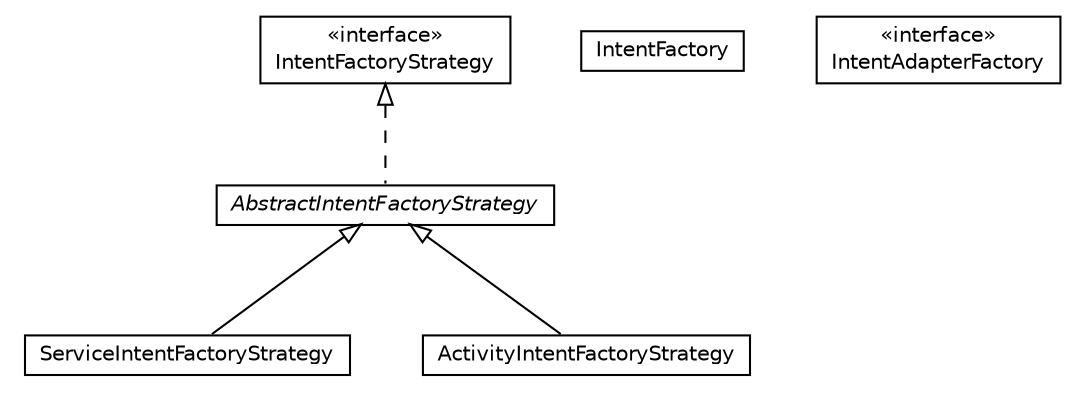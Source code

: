 #!/usr/local/bin/dot
#
# Class diagram 
# Generated by UMLGraph version 5.1 (http://www.umlgraph.org/)
#

digraph G {
	edge [fontname="Helvetica",fontsize=10,labelfontname="Helvetica",labelfontsize=10];
	node [fontname="Helvetica",fontsize=10,shape=plaintext];
	nodesep=0.25;
	ranksep=0.5;
	// org.androidtransfuse.intentFactory.ServiceIntentFactoryStrategy
	c409 [label=<<table title="org.androidtransfuse.intentFactory.ServiceIntentFactoryStrategy" border="0" cellborder="1" cellspacing="0" cellpadding="2" port="p" href="./ServiceIntentFactoryStrategy.html">
		<tr><td><table border="0" cellspacing="0" cellpadding="1">
<tr><td align="center" balign="center"> ServiceIntentFactoryStrategy </td></tr>
		</table></td></tr>
		</table>>, fontname="Helvetica", fontcolor="black", fontsize=10.0];
	// org.androidtransfuse.intentFactory.IntentFactoryStrategy
	c410 [label=<<table title="org.androidtransfuse.intentFactory.IntentFactoryStrategy" border="0" cellborder="1" cellspacing="0" cellpadding="2" port="p" href="./IntentFactoryStrategy.html">
		<tr><td><table border="0" cellspacing="0" cellpadding="1">
<tr><td align="center" balign="center"> &#171;interface&#187; </td></tr>
<tr><td align="center" balign="center"> IntentFactoryStrategy </td></tr>
		</table></td></tr>
		</table>>, fontname="Helvetica", fontcolor="black", fontsize=10.0];
	// org.androidtransfuse.intentFactory.IntentFactory
	c411 [label=<<table title="org.androidtransfuse.intentFactory.IntentFactory" border="0" cellborder="1" cellspacing="0" cellpadding="2" port="p" href="./IntentFactory.html">
		<tr><td><table border="0" cellspacing="0" cellpadding="1">
<tr><td align="center" balign="center"> IntentFactory </td></tr>
		</table></td></tr>
		</table>>, fontname="Helvetica", fontcolor="black", fontsize=10.0];
	// org.androidtransfuse.intentFactory.IntentFactory.IntentAdapterFactory
	c412 [label=<<table title="org.androidtransfuse.intentFactory.IntentFactory.IntentAdapterFactory" border="0" cellborder="1" cellspacing="0" cellpadding="2" port="p" href="./IntentFactory.IntentAdapterFactory.html">
		<tr><td><table border="0" cellspacing="0" cellpadding="1">
<tr><td align="center" balign="center"> &#171;interface&#187; </td></tr>
<tr><td align="center" balign="center"> IntentAdapterFactory </td></tr>
		</table></td></tr>
		</table>>, fontname="Helvetica", fontcolor="black", fontsize=10.0];
	// org.androidtransfuse.intentFactory.AbstractIntentFactoryStrategy
	c413 [label=<<table title="org.androidtransfuse.intentFactory.AbstractIntentFactoryStrategy" border="0" cellborder="1" cellspacing="0" cellpadding="2" port="p" href="./AbstractIntentFactoryStrategy.html">
		<tr><td><table border="0" cellspacing="0" cellpadding="1">
<tr><td align="center" balign="center"><font face="Helvetica-Oblique"> AbstractIntentFactoryStrategy </font></td></tr>
		</table></td></tr>
		</table>>, fontname="Helvetica", fontcolor="black", fontsize=10.0];
	// org.androidtransfuse.intentFactory.ActivityIntentFactoryStrategy
	c414 [label=<<table title="org.androidtransfuse.intentFactory.ActivityIntentFactoryStrategy" border="0" cellborder="1" cellspacing="0" cellpadding="2" port="p" href="./ActivityIntentFactoryStrategy.html">
		<tr><td><table border="0" cellspacing="0" cellpadding="1">
<tr><td align="center" balign="center"> ActivityIntentFactoryStrategy </td></tr>
		</table></td></tr>
		</table>>, fontname="Helvetica", fontcolor="black", fontsize=10.0];
	//org.androidtransfuse.intentFactory.ServiceIntentFactoryStrategy extends org.androidtransfuse.intentFactory.AbstractIntentFactoryStrategy
	c413:p -> c409:p [dir=back,arrowtail=empty];
	//org.androidtransfuse.intentFactory.AbstractIntentFactoryStrategy implements org.androidtransfuse.intentFactory.IntentFactoryStrategy
	c410:p -> c413:p [dir=back,arrowtail=empty,style=dashed];
	//org.androidtransfuse.intentFactory.ActivityIntentFactoryStrategy extends org.androidtransfuse.intentFactory.AbstractIntentFactoryStrategy
	c413:p -> c414:p [dir=back,arrowtail=empty];
}

